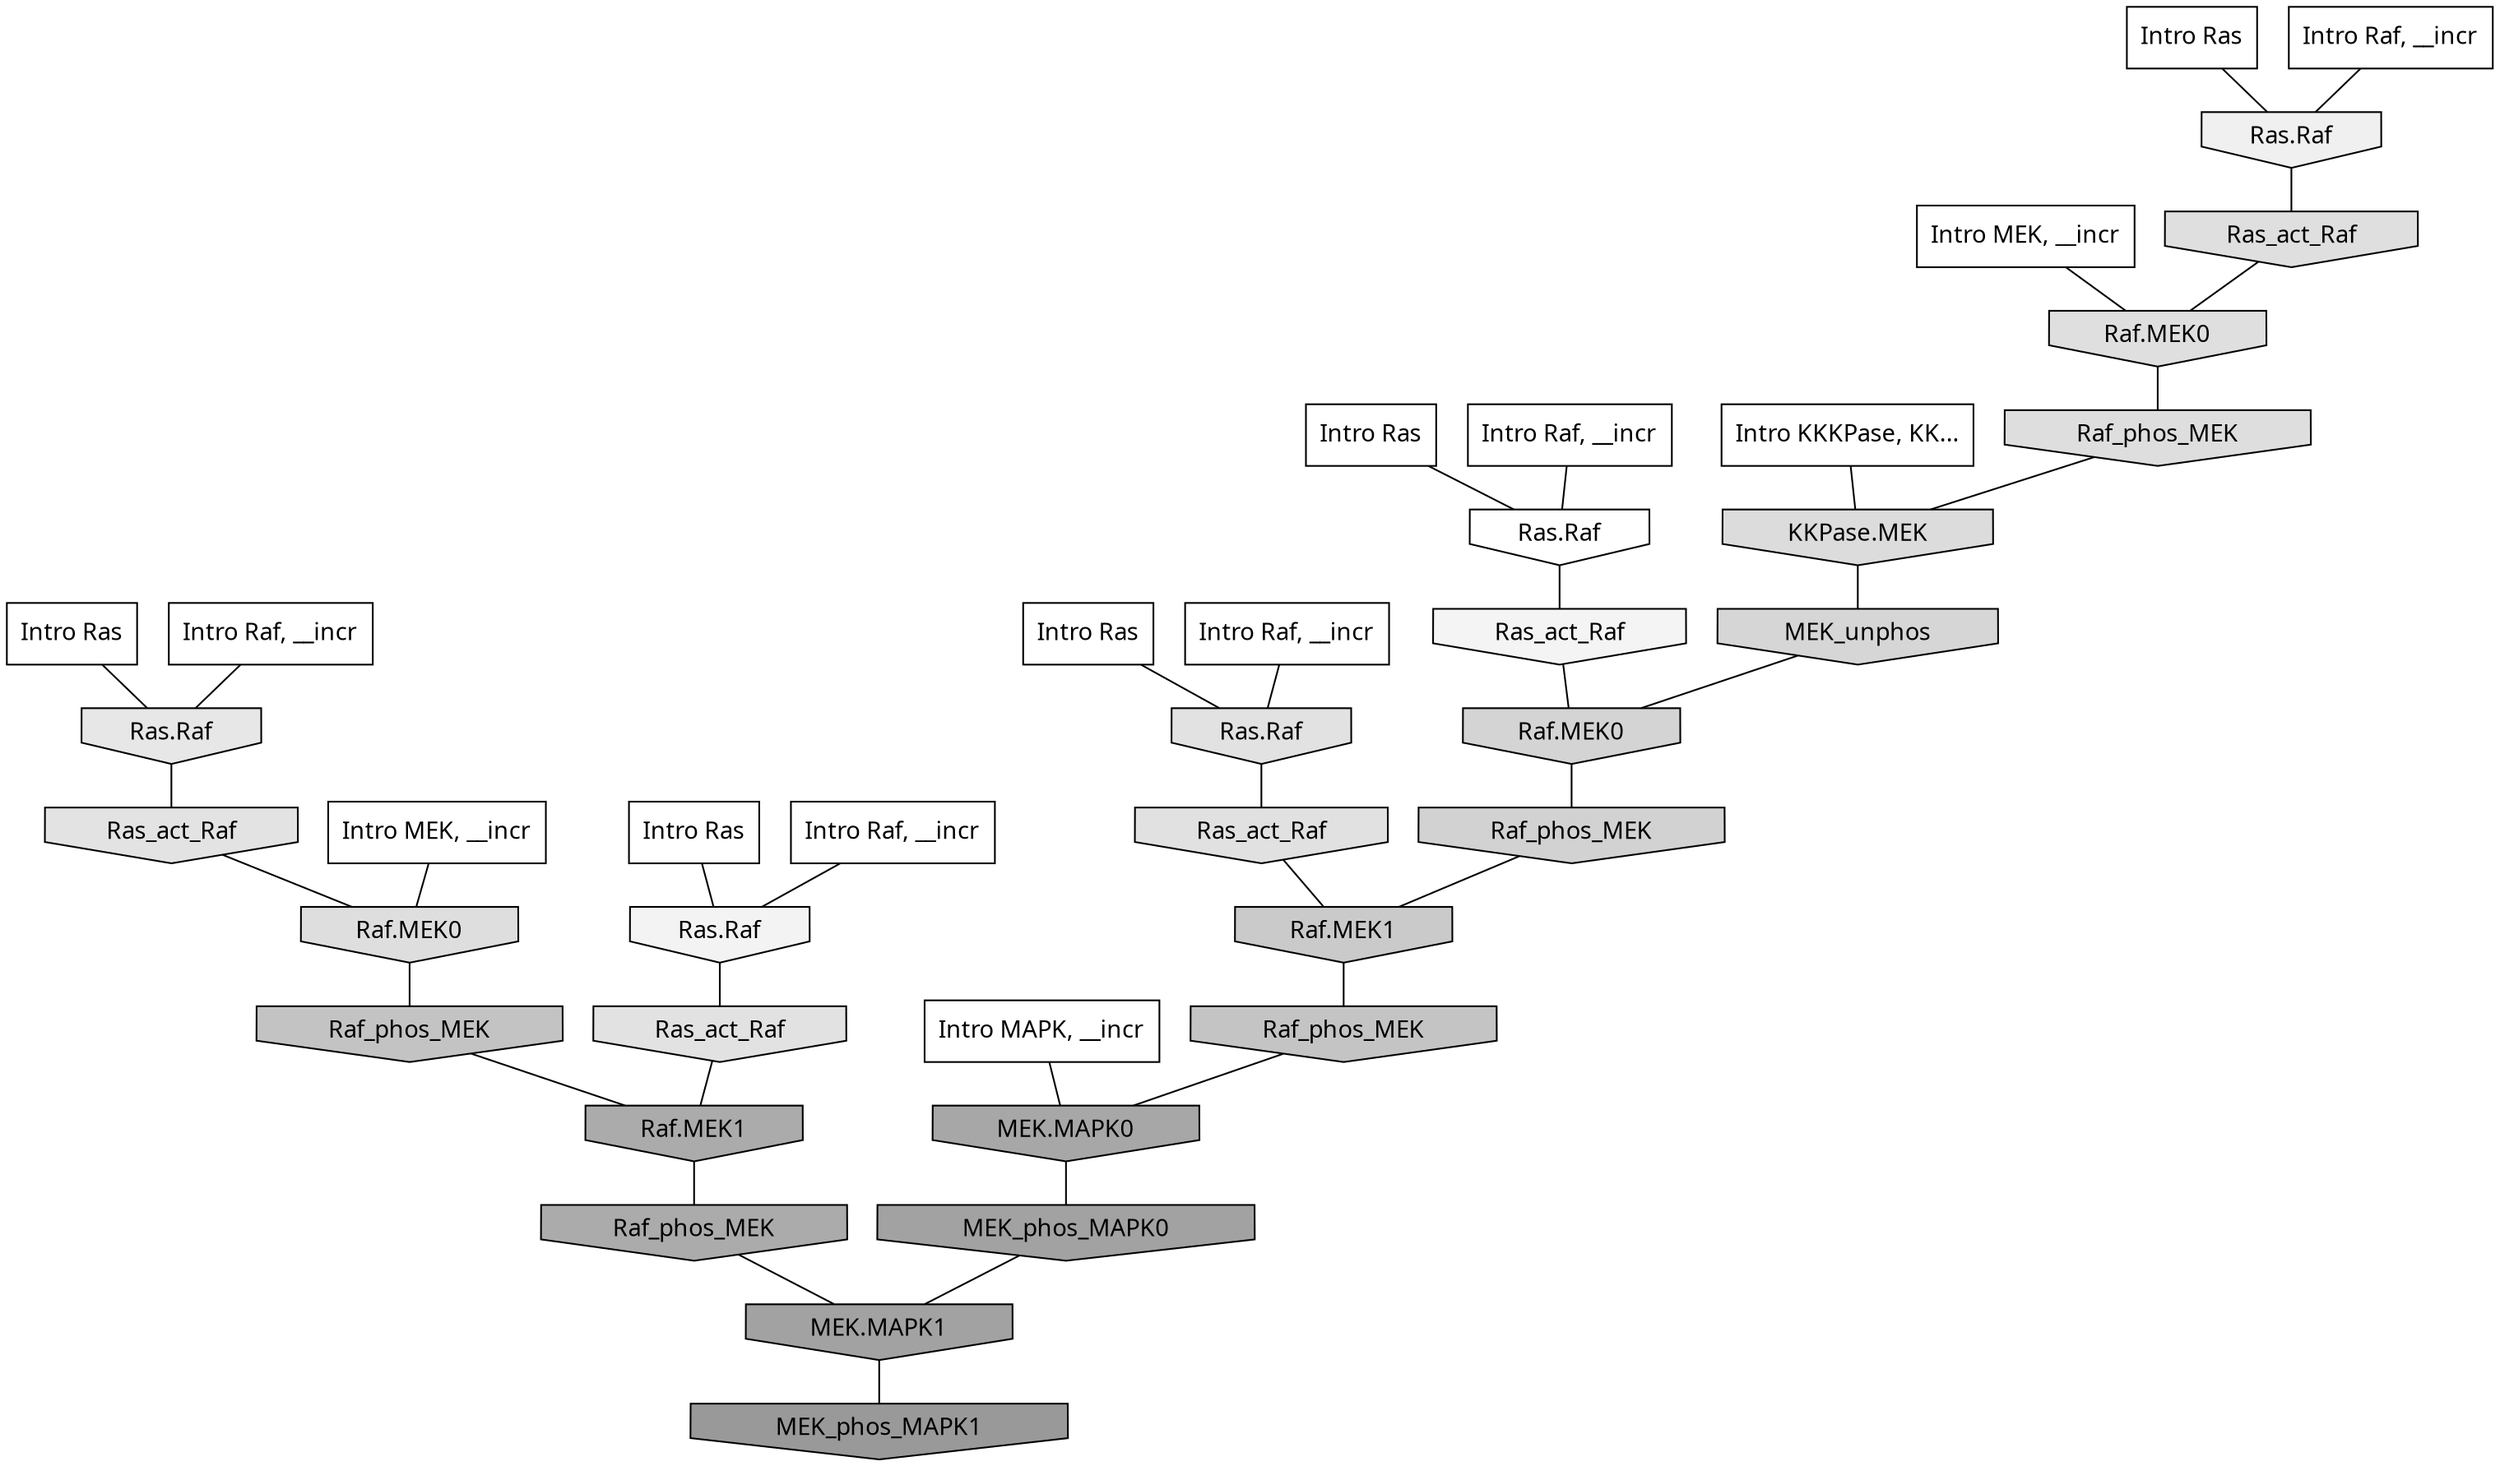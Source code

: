 digraph G{
  rankdir="TB";
  ranksep=0.30;
  node [fontname="CMU Serif"];
  edge [fontname="CMU Serif"];
  
  9 [label="Intro Ras", shape=rectangle, style=filled, fillcolor="0.000 0.000 1.000"]
  
  26 [label="Intro Ras", shape=rectangle, style=filled, fillcolor="0.000 0.000 1.000"]
  
  69 [label="Intro Ras", shape=rectangle, style=filled, fillcolor="0.000 0.000 1.000"]
  
  73 [label="Intro Ras", shape=rectangle, style=filled, fillcolor="0.000 0.000 1.000"]
  
  90 [label="Intro Ras", shape=rectangle, style=filled, fillcolor="0.000 0.000 1.000"]
  
  108 [label="Intro Raf, __incr", shape=rectangle, style=filled, fillcolor="0.000 0.000 1.000"]
  
  256 [label="Intro Raf, __incr", shape=rectangle, style=filled, fillcolor="0.000 0.000 1.000"]
  
  267 [label="Intro Raf, __incr", shape=rectangle, style=filled, fillcolor="0.000 0.000 1.000"]
  
  713 [label="Intro Raf, __incr", shape=rectangle, style=filled, fillcolor="0.000 0.000 1.000"]
  
  777 [label="Intro Raf, __incr", shape=rectangle, style=filled, fillcolor="0.000 0.000 1.000"]
  
  1885 [label="Intro MEK, __incr", shape=rectangle, style=filled, fillcolor="0.000 0.000 1.000"]
  
  1978 [label="Intro MEK, __incr", shape=rectangle, style=filled, fillcolor="0.000 0.000 1.000"]
  
  2332 [label="Intro MAPK, __incr", shape=rectangle, style=filled, fillcolor="0.000 0.000 1.000"]
  
  3154 [label="Intro KKKPase, KK...", shape=rectangle, style=filled, fillcolor="0.000 0.000 1.000"]
  
  3276 [label="Ras.Raf", shape=invhouse, style=filled, fillcolor="0.000 0.000 1.000"]
  
  3641 [label="Ras_act_Raf", shape=invhouse, style=filled, fillcolor="0.000 0.000 0.955"]
  
  3656 [label="Ras.Raf", shape=invhouse, style=filled, fillcolor="0.000 0.000 0.953"]
  
  3838 [label="Ras.Raf", shape=invhouse, style=filled, fillcolor="0.000 0.000 0.939"]
  
  4359 [label="Ras.Raf", shape=invhouse, style=filled, fillcolor="0.000 0.000 0.905"]
  
  4646 [label="Ras_act_Raf", shape=invhouse, style=filled, fillcolor="0.000 0.000 0.887"]
  
  4685 [label="Ras.Raf", shape=invhouse, style=filled, fillcolor="0.000 0.000 0.886"]
  
  4745 [label="Ras_act_Raf", shape=invhouse, style=filled, fillcolor="0.000 0.000 0.883"]
  
  4763 [label="Ras_act_Raf", shape=invhouse, style=filled, fillcolor="0.000 0.000 0.881"]
  
  4908 [label="Ras_act_Raf", shape=invhouse, style=filled, fillcolor="0.000 0.000 0.873"]
  
  4911 [label="Raf.MEK0", shape=invhouse, style=filled, fillcolor="0.000 0.000 0.873"]
  
  4932 [label="Raf_phos_MEK", shape=invhouse, style=filled, fillcolor="0.000 0.000 0.871"]
  
  4980 [label="Raf.MEK0", shape=invhouse, style=filled, fillcolor="0.000 0.000 0.868"]
  
  5118 [label="KKPase.MEK", shape=invhouse, style=filled, fillcolor="0.000 0.000 0.860"]
  
  5542 [label="MEK_unphos", shape=invhouse, style=filled, fillcolor="0.000 0.000 0.836"]
  
  5676 [label="Raf.MEK0", shape=invhouse, style=filled, fillcolor="0.000 0.000 0.830"]
  
  5797 [label="Raf_phos_MEK", shape=invhouse, style=filled, fillcolor="0.000 0.000 0.824"]
  
  6541 [label="Raf.MEK1", shape=invhouse, style=filled, fillcolor="0.000 0.000 0.791"]
  
  7230 [label="Raf_phos_MEK", shape=invhouse, style=filled, fillcolor="0.000 0.000 0.767"]
  
  7422 [label="Raf_phos_MEK", shape=invhouse, style=filled, fillcolor="0.000 0.000 0.762"]
  
  11306 [label="Raf.MEK1", shape=invhouse, style=filled, fillcolor="0.000 0.000 0.669"]
  
  11415 [label="Raf_phos_MEK", shape=invhouse, style=filled, fillcolor="0.000 0.000 0.668"]
  
  12164 [label="MEK.MAPK0", shape=invhouse, style=filled, fillcolor="0.000 0.000 0.655"]
  
  13358 [label="MEK_phos_MAPK0", shape=invhouse, style=filled, fillcolor="0.000 0.000 0.636"]
  
  13472 [label="MEK.MAPK1", shape=invhouse, style=filled, fillcolor="0.000 0.000 0.635"]
  
  15877 [label="MEK_phos_MAPK1", shape=invhouse, style=filled, fillcolor="0.000 0.000 0.600"]
  
  
  13472 -> 15877 [dir=none, color="0.000 0.000 0.000"] 
  13358 -> 13472 [dir=none, color="0.000 0.000 0.000"] 
  12164 -> 13358 [dir=none, color="0.000 0.000 0.000"] 
  11415 -> 13472 [dir=none, color="0.000 0.000 0.000"] 
  11306 -> 11415 [dir=none, color="0.000 0.000 0.000"] 
  7422 -> 11306 [dir=none, color="0.000 0.000 0.000"] 
  7230 -> 12164 [dir=none, color="0.000 0.000 0.000"] 
  6541 -> 7230 [dir=none, color="0.000 0.000 0.000"] 
  5797 -> 6541 [dir=none, color="0.000 0.000 0.000"] 
  5676 -> 5797 [dir=none, color="0.000 0.000 0.000"] 
  5542 -> 5676 [dir=none, color="0.000 0.000 0.000"] 
  5118 -> 5542 [dir=none, color="0.000 0.000 0.000"] 
  4980 -> 7422 [dir=none, color="0.000 0.000 0.000"] 
  4932 -> 5118 [dir=none, color="0.000 0.000 0.000"] 
  4911 -> 4932 [dir=none, color="0.000 0.000 0.000"] 
  4908 -> 4911 [dir=none, color="0.000 0.000 0.000"] 
  4763 -> 6541 [dir=none, color="0.000 0.000 0.000"] 
  4745 -> 11306 [dir=none, color="0.000 0.000 0.000"] 
  4685 -> 4763 [dir=none, color="0.000 0.000 0.000"] 
  4646 -> 4980 [dir=none, color="0.000 0.000 0.000"] 
  4359 -> 4646 [dir=none, color="0.000 0.000 0.000"] 
  3838 -> 4908 [dir=none, color="0.000 0.000 0.000"] 
  3656 -> 4745 [dir=none, color="0.000 0.000 0.000"] 
  3641 -> 5676 [dir=none, color="0.000 0.000 0.000"] 
  3276 -> 3641 [dir=none, color="0.000 0.000 0.000"] 
  3154 -> 5118 [dir=none, color="0.000 0.000 0.000"] 
  2332 -> 12164 [dir=none, color="0.000 0.000 0.000"] 
  1978 -> 4980 [dir=none, color="0.000 0.000 0.000"] 
  1885 -> 4911 [dir=none, color="0.000 0.000 0.000"] 
  777 -> 3276 [dir=none, color="0.000 0.000 0.000"] 
  713 -> 4359 [dir=none, color="0.000 0.000 0.000"] 
  267 -> 3656 [dir=none, color="0.000 0.000 0.000"] 
  256 -> 4685 [dir=none, color="0.000 0.000 0.000"] 
  108 -> 3838 [dir=none, color="0.000 0.000 0.000"] 
  90 -> 4685 [dir=none, color="0.000 0.000 0.000"] 
  73 -> 3656 [dir=none, color="0.000 0.000 0.000"] 
  69 -> 3276 [dir=none, color="0.000 0.000 0.000"] 
  26 -> 3838 [dir=none, color="0.000 0.000 0.000"] 
  9 -> 4359 [dir=none, color="0.000 0.000 0.000"] 
  
  }
